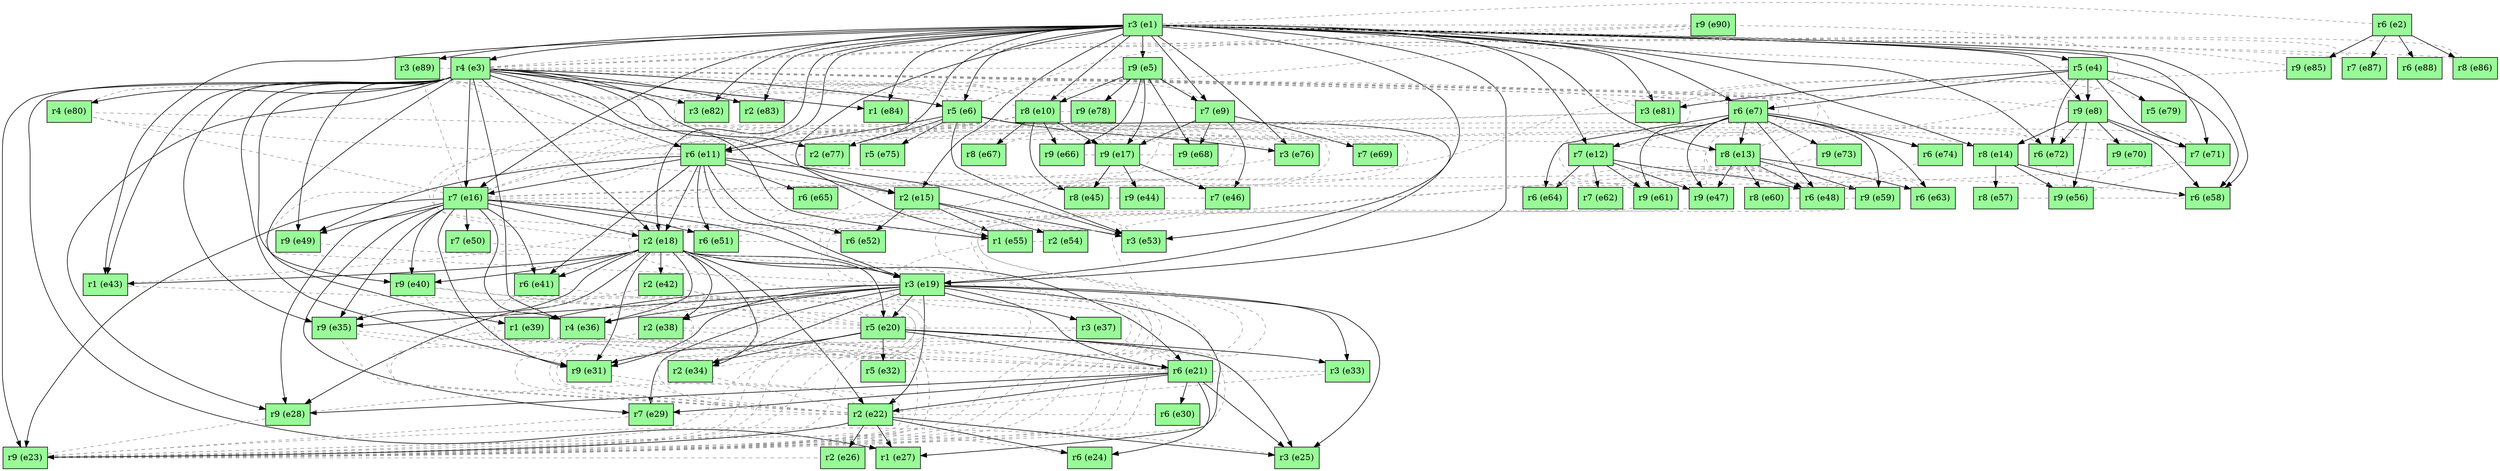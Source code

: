 digraph test {
  e1 -> e53;
  e1 -> e16;
  e1 -> e71;
  e1 -> e12;
  e1 -> e76;
  e1 -> e9;
  e1 -> e81;
  e1 -> e82;
  e1 -> e89;
  e1 -> e6;
  e1 -> e4;
  e1 -> e18;
  e1 -> e15;
  e1 -> e14;
  e1 -> e13;
  e1 -> e77;
  e1 -> e10;
  e1 -> e83;
  e1 -> e84;
  e1 -> e3;
  e1 -> e11;
  e1 -> e8;
  e1 -> e7;
  e1 -> e5;
  e1 -> e58;
  e1 -> e72;
  e1 -> e19;
  e1 -> e43;
  e1 -> e55;
  e2 -> e87;
  e2 -> e88;
  e2 -> e85;
  e2 -> e86;
  e3 -> e16;
  e3 -> e80;
  e3 -> e23;
  e3 -> e27;
  e3 -> e28;
  e3 -> e31;
  e3 -> e35;
  e3 -> e36;
  e3 -> e39;
  e3 -> e40;
  e3 -> e43;
  e3 -> e49;
  e3 -> e55;
  e3 -> e84;
  e3 -> e18;
  e3 -> e15;
  e3 -> e77;
  e3 -> e83;
  e3 -> e6;
  e3 -> e82;
  e3 -> e11;
  e4 -> e8;
  e4 -> e7;
  e4 -> e79;
  e4 -> e58;
  e4 -> e71;
  e4 -> e72;
  e4 -> e81;
  e5 -> e68;
  e5 -> e78;
  e5 -> e10;
  e5 -> e17;
  e5 -> e66;
  e5 -> e9;
  e6 -> e11;
  e6 -> e75;
  e6 -> e77;
  e6 -> e76;
  e6 -> e19;
  e6 -> e53;
  e7 -> e63;
  e7 -> e12;
  e7 -> e74;
  e7 -> e61;
  e7 -> e64;
  e7 -> e73;
  e7 -> e13;
  e7 -> e59;
  e7 -> e48;
  e7 -> e47;
  e8 -> e70;
  e8 -> e14;
  e8 -> e56;
  e8 -> e71;
  e8 -> e72;
  e8 -> e58;
  e9 -> e46;
  e9 -> e69;
  e9 -> e17;
  e9 -> e68;
  e10 -> e17;
  e10 -> e66;
  e10 -> e67;
  e10 -> e45;
  e11 -> e52;
  e11 -> e53;
  e11 -> e16;
  e11 -> e65;
  e11 -> e49;
  e11 -> e51;
  e11 -> e18;
  e11 -> e15;
  e11 -> e41;
  e11 -> e19;
  e12 -> e62;
  e12 -> e48;
  e12 -> e64;
  e12 -> e47;
  e12 -> e61;
  e13 -> e47;
  e13 -> e48;
  e13 -> e59;
  e13 -> e60;
  e13 -> e63;
  e14 -> e56;
  e14 -> e57;
  e14 -> e58;
  e15 -> e52;
  e15 -> e54;
  e15 -> e53;
  e15 -> e55;
  e16 -> e19;
  e16 -> e50;
  e16 -> e41;
  e16 -> e51;
  e16 -> e23;
  e16 -> e28;
  e16 -> e29;
  e16 -> e31;
  e16 -> e35;
  e16 -> e36;
  e16 -> e40;
  e16 -> e49;
  e16 -> e18;
  e17 -> e44;
  e17 -> e45;
  e17 -> e46;
  e18 -> e31;
  e18 -> e21;
  e18 -> e34;
  e18 -> e35;
  e18 -> e36;
  e18 -> e38;
  e18 -> e40;
  e18 -> e41;
  e18 -> e42;
  e18 -> e20;
  e18 -> e19;
  e18 -> e43;
  e18 -> e28;
  e18 -> e22;
  e19 -> e25;
  e19 -> e29;
  e19 -> e33;
  e19 -> e37;
  e19 -> e20;
  e19 -> e22;
  e19 -> e34;
  e19 -> e38;
  e19 -> e39;
  e19 -> e36;
  e19 -> e31;
  e19 -> e21;
  e19 -> e35;
  e19 -> e27;
  e20 -> e31;
  e20 -> e21;
  e20 -> e32;
  e20 -> e34;
  e20 -> e33;
  e20 -> e25;
  e21 -> e24;
  e21 -> e25;
  e21 -> e29;
  e21 -> e30;
  e21 -> e28;
  e21 -> e22;
  e22 -> e23;
  e22 -> e24;
  e22 -> e26;
  e22 -> e25;
  e22 -> e27;

//conflicts
  e1 -> e2 [arrowhead=none color=gray60 style=dashed constraint=false];
  e1 -> e86 [arrowhead=none color=gray60 style=dashed constraint=false];
  e1 -> e87 [arrowhead=none color=gray60 style=dashed constraint=false];
  e1 -> e90 [arrowhead=none color=gray60 style=dashed constraint=false];
  e3 -> e4 [arrowhead=none color=gray60 style=dashed constraint=false];
  e3 -> e5 [arrowhead=none color=gray60 style=dashed constraint=false];
  e3 -> e7 [arrowhead=none color=gray60 style=dashed constraint=false];
  e3 -> e8 [arrowhead=none color=gray60 style=dashed constraint=false];
  e3 -> e9 [arrowhead=none color=gray60 style=dashed constraint=false];
  e3 -> e12 [arrowhead=none color=gray60 style=dashed constraint=false];
  e3 -> e13 [arrowhead=none color=gray60 style=dashed constraint=false];
  e3 -> e47 [arrowhead=none color=gray60 style=dashed constraint=false];
  e3 -> e59 [arrowhead=none color=gray60 style=dashed constraint=false];
  e3 -> e61 [arrowhead=none color=gray60 style=dashed constraint=false];
  e3 -> e71 [arrowhead=none color=gray60 style=dashed constraint=false];
  e3 -> e73 [arrowhead=none color=gray60 style=dashed constraint=false];
  e3 -> e85 [arrowhead=none color=gray60 style=dashed constraint=false];
  e3 -> e86 [arrowhead=none color=gray60 style=dashed constraint=false];
  e3 -> e87 [arrowhead=none color=gray60 style=dashed constraint=false];
  e3 -> e89 [arrowhead=none color=gray60 style=dashed constraint=false];
  e3 -> e90 [arrowhead=none color=gray60 style=dashed constraint=false];
  e6 -> e9 [arrowhead=none color=gray60 style=dashed constraint=false];
  e6 -> e80 [arrowhead=none color=gray60 style=dashed constraint=false];
  e6 -> e82 [arrowhead=none color=gray60 style=dashed constraint=false];
  e6 -> e83 [arrowhead=none color=gray60 style=dashed constraint=false];
  e6 -> e89 [arrowhead=none color=gray60 style=dashed constraint=false];
  e6 -> e90 [arrowhead=none color=gray60 style=dashed constraint=false];
  e10 -> e13 [arrowhead=none color=gray60 style=dashed constraint=false];
  e10 -> e14 [arrowhead=none color=gray60 style=dashed constraint=false];
  e10 -> e15 [arrowhead=none color=gray60 style=dashed constraint=false];
  e10 -> e18 [arrowhead=none color=gray60 style=dashed constraint=false];
  e10 -> e19 [arrowhead=none color=gray60 style=dashed constraint=false];
  e10 -> e43 [arrowhead=none color=gray60 style=dashed constraint=false];
  e10 -> e53 [arrowhead=none color=gray60 style=dashed constraint=false];
  e10 -> e55 [arrowhead=none color=gray60 style=dashed constraint=false];
  e10 -> e68 [arrowhead=none color=gray60 style=dashed constraint=false];
  e10 -> e76 [arrowhead=none color=gray60 style=dashed constraint=false];
  e10 -> e77 [arrowhead=none color=gray60 style=dashed constraint=false];
  e10 -> e78 [arrowhead=none color=gray60 style=dashed constraint=false];
  e10 -> e81 [arrowhead=none color=gray60 style=dashed constraint=false];
  e10 -> e82 [arrowhead=none color=gray60 style=dashed constraint=false];
  e10 -> e83 [arrowhead=none color=gray60 style=dashed constraint=false];
  e10 -> e84 [arrowhead=none color=gray60 style=dashed constraint=false];
  e10 -> e89 [arrowhead=none color=gray60 style=dashed constraint=false];
  e11 -> e58 [arrowhead=none color=gray60 style=dashed constraint=false];
  e11 -> e71 [arrowhead=none color=gray60 style=dashed constraint=false];
  e11 -> e72 [arrowhead=none color=gray60 style=dashed constraint=false];
  e11 -> e75 [arrowhead=none color=gray60 style=dashed constraint=false];
  e11 -> e76 [arrowhead=none color=gray60 style=dashed constraint=false];
  e11 -> e77 [arrowhead=none color=gray60 style=dashed constraint=false];
  e11 -> e80 [arrowhead=none color=gray60 style=dashed constraint=false];
  e11 -> e81 [arrowhead=none color=gray60 style=dashed constraint=false];
  e11 -> e82 [arrowhead=none color=gray60 style=dashed constraint=false];
  e11 -> e83 [arrowhead=none color=gray60 style=dashed constraint=false];
  e11 -> e89 [arrowhead=none color=gray60 style=dashed constraint=false];
  e11 -> e90 [arrowhead=none color=gray60 style=dashed constraint=false];
  e16 -> e52 [arrowhead=none color=gray60 style=dashed constraint=false];
  e16 -> e53 [arrowhead=none color=gray60 style=dashed constraint=false];
  e16 -> e65 [arrowhead=none color=gray60 style=dashed constraint=false];
  e16 -> e71 [arrowhead=none color=gray60 style=dashed constraint=false];
  e16 -> e76 [arrowhead=none color=gray60 style=dashed constraint=false];
  e16 -> e80 [arrowhead=none color=gray60 style=dashed constraint=false];
  e16 -> e81 [arrowhead=none color=gray60 style=dashed constraint=false];
  e16 -> e82 [arrowhead=none color=gray60 style=dashed constraint=false];
  e16 -> e89 [arrowhead=none color=gray60 style=dashed constraint=false];
  e17 -> e66 [arrowhead=none color=gray60 style=dashed constraint=false];
  e17 -> e67 [arrowhead=none color=gray60 style=dashed constraint=false];
  e17 -> e68 [arrowhead=none color=gray60 style=dashed constraint=false];
  e17 -> e69 [arrowhead=none color=gray60 style=dashed constraint=false];
  e17 -> e78 [arrowhead=none color=gray60 style=dashed constraint=false];
  e20 -> e35 [arrowhead=none color=gray60 style=dashed constraint=false];
  e20 -> e36 [arrowhead=none color=gray60 style=dashed constraint=false];
  e20 -> e37 [arrowhead=none color=gray60 style=dashed constraint=false];
  e20 -> e38 [arrowhead=none color=gray60 style=dashed constraint=false];
  e20 -> e40 [arrowhead=none color=gray60 style=dashed constraint=false];
  e20 -> e41 [arrowhead=none color=gray60 style=dashed constraint=false];
  e20 -> e42 [arrowhead=none color=gray60 style=dashed constraint=false];
  e21 -> e31 [arrowhead=none color=gray60 style=dashed constraint=false];
  e21 -> e32 [arrowhead=none color=gray60 style=dashed constraint=false];
  e21 -> e33 [arrowhead=none color=gray60 style=dashed constraint=false];
  e21 -> e34 [arrowhead=none color=gray60 style=dashed constraint=false];
  e21 -> e35 [arrowhead=none color=gray60 style=dashed constraint=false];
  e21 -> e36 [arrowhead=none color=gray60 style=dashed constraint=false];
  e21 -> e37 [arrowhead=none color=gray60 style=dashed constraint=false];
  e21 -> e38 [arrowhead=none color=gray60 style=dashed constraint=false];
  e21 -> e40 [arrowhead=none color=gray60 style=dashed constraint=false];
  e21 -> e41 [arrowhead=none color=gray60 style=dashed constraint=false];
  e21 -> e42 [arrowhead=none color=gray60 style=dashed constraint=false];
  e22 -> e28 [arrowhead=none color=gray60 style=dashed constraint=false];
  e22 -> e29 [arrowhead=none color=gray60 style=dashed constraint=false];
  e22 -> e30 [arrowhead=none color=gray60 style=dashed constraint=false];
  e22 -> e31 [arrowhead=none color=gray60 style=dashed constraint=false];
  e22 -> e33 [arrowhead=none color=gray60 style=dashed constraint=false];
  e22 -> e34 [arrowhead=none color=gray60 style=dashed constraint=false];
  e22 -> e35 [arrowhead=none color=gray60 style=dashed constraint=false];
  e22 -> e36 [arrowhead=none color=gray60 style=dashed constraint=false];
  e22 -> e37 [arrowhead=none color=gray60 style=dashed constraint=false];
  e22 -> e38 [arrowhead=none color=gray60 style=dashed constraint=false];
  e22 -> e39 [arrowhead=none color=gray60 style=dashed constraint=false];
  e22 -> e40 [arrowhead=none color=gray60 style=dashed constraint=false];
  e22 -> e42 [arrowhead=none color=gray60 style=dashed constraint=false];
  e23 -> e24 [arrowhead=none color=gray60 style=dashed constraint=false];
  e23 -> e25 [arrowhead=none color=gray60 style=dashed constraint=false];
  e23 -> e26 [arrowhead=none color=gray60 style=dashed constraint=false];
  e23 -> e27 [arrowhead=none color=gray60 style=dashed constraint=false];
  e23 -> e28 [arrowhead=none color=gray60 style=dashed constraint=false];
  e23 -> e29 [arrowhead=none color=gray60 style=dashed constraint=false];
  e23 -> e31 [arrowhead=none color=gray60 style=dashed constraint=false];
  e23 -> e35 [arrowhead=none color=gray60 style=dashed constraint=false];
  e23 -> e36 [arrowhead=none color=gray60 style=dashed constraint=false];
  e23 -> e39 [arrowhead=none color=gray60 style=dashed constraint=false];
  e23 -> e40 [arrowhead=none color=gray60 style=dashed constraint=false];
  e23 -> e43 [arrowhead=none color=gray60 style=dashed constraint=false];
  e23 -> e47 [arrowhead=none color=gray60 style=dashed constraint=false];
  e23 -> e49 [arrowhead=none color=gray60 style=dashed constraint=false];
  e23 -> e50 [arrowhead=none color=gray60 style=dashed constraint=false];
  e23 -> e55 [arrowhead=none color=gray60 style=dashed constraint=false];
  e23 -> e59 [arrowhead=none color=gray60 style=dashed constraint=false];
  e23 -> e61 [arrowhead=none color=gray60 style=dashed constraint=false];
  e23 -> e73 [arrowhead=none color=gray60 style=dashed constraint=false];
  e23 -> e80 [arrowhead=none color=gray60 style=dashed constraint=false];
  e23 -> e84 [arrowhead=none color=gray60 style=dashed constraint=false];
  e23 -> e85 [arrowhead=none color=gray60 style=dashed constraint=false];
  e23 -> e90 [arrowhead=none color=gray60 style=dashed constraint=false];
  e44 -> e45 [arrowhead=none color=gray60 style=dashed constraint=false];
  e44 -> e46 [arrowhead=none color=gray60 style=dashed constraint=false];
  e48 -> e59 [arrowhead=none color=gray60 style=dashed constraint=false];
  e48 -> e60 [arrowhead=none color=gray60 style=dashed constraint=false];
  e48 -> e61 [arrowhead=none color=gray60 style=dashed constraint=false];
  e48 -> e62 [arrowhead=none color=gray60 style=dashed constraint=false];
  e48 -> e63 [arrowhead=none color=gray60 style=dashed constraint=false];
  e48 -> e64 [arrowhead=none color=gray60 style=dashed constraint=false];
  e48 -> e73 [arrowhead=none color=gray60 style=dashed constraint=false];
  e48 -> e74 [arrowhead=none color=gray60 style=dashed constraint=false];
  e51 -> e52 [arrowhead=none color=gray60 style=dashed constraint=false];
  e51 -> e53 [arrowhead=none color=gray60 style=dashed constraint=false];
  e51 -> e65 [arrowhead=none color=gray60 style=dashed constraint=false];
  e54 -> e55 [arrowhead=none color=gray60 style=dashed constraint=false];
  e56 -> e57 [arrowhead=none color=gray60 style=dashed constraint=false];
  e56 -> e58 [arrowhead=none color=gray60 style=dashed constraint=false];
  e56 -> e70 [arrowhead=none color=gray60 style=dashed constraint=false];
  e56 -> e71 [arrowhead=none color=gray60 style=dashed constraint=false];
  e56 -> e72 [arrowhead=none color=gray60 style=dashed constraint=false];
  e79 -> e81 [arrowhead=none color=gray60 style=dashed constraint=false];

  e1 [fillcolor=palegreen label="r3 (e1)" shape=box style=filled];
  e2 [fillcolor=palegreen label="r6 (e2)" shape=box style=filled];
  e3 [fillcolor=palegreen label="r4 (e3)" shape=box style=filled];
  e4 [fillcolor=palegreen label="r5 (e4)" shape=box style=filled];
  e5 [fillcolor=palegreen label="r9 (e5)" shape=box style=filled];
  e6 [fillcolor=palegreen label="r5 (e6)" shape=box style=filled];
  e7 [fillcolor=palegreen label="r6 (e7)" shape=box style=filled];
  e8 [fillcolor=palegreen label="r9 (e8)" shape=box style=filled];
  e9 [fillcolor=palegreen label="r7 (e9)" shape=box style=filled];
  e10 [fillcolor=palegreen label="r8 (e10)" shape=box style=filled];
  e11 [fillcolor=palegreen label="r6 (e11)" shape=box style=filled];
  e12 [fillcolor=palegreen label="r7 (e12)" shape=box style=filled];
  e13 [fillcolor=palegreen label="r8 (e13)" shape=box style=filled];
  e14 [fillcolor=palegreen label="r8 (e14)" shape=box style=filled];
  e15 [fillcolor=palegreen label="r2 (e15)" shape=box style=filled];
  e16 [fillcolor=palegreen label="r7 (e16)" shape=box style=filled];
  e17 [fillcolor=palegreen label="r9 (e17)" shape=box style=filled];
  e18 [fillcolor=palegreen label="r2 (e18)" shape=box style=filled];
  e19 [fillcolor=palegreen label="r3 (e19)" shape=box style=filled];
  e20 [fillcolor=palegreen label="r5 (e20)" shape=box style=filled];
  e21 [fillcolor=palegreen label="r6 (e21)" shape=box style=filled];
  e22 [fillcolor=palegreen label="r2 (e22)" shape=box style=filled];
  e23 [fillcolor=palegreen label="r9 (e23)" shape=box style=filled];
  e24 [fillcolor=palegreen label="r6 (e24)" shape=box style=filled];
  e25 [fillcolor=palegreen label="r3 (e25)" shape=box style=filled];
  e26 [fillcolor=palegreen label="r2 (e26)" shape=box style=filled];
  e27 [fillcolor=palegreen label="r1 (e27)" shape=box style=filled];
  e28 [fillcolor=palegreen label="r9 (e28)" shape=box style=filled];
  e29 [fillcolor=palegreen label="r7 (e29)" shape=box style=filled];
  e30 [fillcolor=palegreen label="r6 (e30)" shape=box style=filled];
  e31 [fillcolor=palegreen label="r9 (e31)" shape=box style=filled];
  e32 [fillcolor=palegreen label="r5 (e32)" shape=box style=filled];
  e33 [fillcolor=palegreen label="r3 (e33)" shape=box style=filled];
  e34 [fillcolor=palegreen label="r2 (e34)" shape=box style=filled];
  e35 [fillcolor=palegreen label="r9 (e35)" shape=box style=filled];
  e36 [fillcolor=palegreen label="r4 (e36)" shape=box style=filled];
  e37 [fillcolor=palegreen label="r3 (e37)" shape=box style=filled];
  e38 [fillcolor=palegreen label="r2 (e38)" shape=box style=filled];
  e39 [fillcolor=palegreen label="r1 (e39)" shape=box style=filled];
  e40 [fillcolor=palegreen label="r9 (e40)" shape=box style=filled];
  e41 [fillcolor=palegreen label="r6 (e41)" shape=box style=filled];
  e42 [fillcolor=palegreen label="r2 (e42)" shape=box style=filled];
  e43 [fillcolor=palegreen label="r1 (e43)" shape=box style=filled];
  e44 [fillcolor=palegreen label="r9 (e44)" shape=box style=filled];
  e45 [fillcolor=palegreen label="r8 (e45)" shape=box style=filled];
  e46 [fillcolor=palegreen label="r7 (e46)" shape=box style=filled];
  e47 [fillcolor=palegreen label="r9 (e47)" shape=box style=filled];
  e48 [fillcolor=palegreen label="r6 (e48)" shape=box style=filled];
  e49 [fillcolor=palegreen label="r9 (e49)" shape=box style=filled];
  e50 [fillcolor=palegreen label="r7 (e50)" shape=box style=filled];
  e51 [fillcolor=palegreen label="r6 (e51)" shape=box style=filled];
  e52 [fillcolor=palegreen label="r6 (e52)" shape=box style=filled];
  e53 [fillcolor=palegreen label="r3 (e53)" shape=box style=filled];
  e54 [fillcolor=palegreen label="r2 (e54)" shape=box style=filled];
  e55 [fillcolor=palegreen label="r1 (e55)" shape=box style=filled];
  e56 [fillcolor=palegreen label="r9 (e56)" shape=box style=filled];
  e57 [fillcolor=palegreen label="r8 (e57)" shape=box style=filled];
  e58 [fillcolor=palegreen label="r6 (e58)" shape=box style=filled];
  e59 [fillcolor=palegreen label="r9 (e59)" shape=box style=filled];
  e60 [fillcolor=palegreen label="r8 (e60)" shape=box style=filled];
  e61 [fillcolor=palegreen label="r9 (e61)" shape=box style=filled];
  e62 [fillcolor=palegreen label="r7 (e62)" shape=box style=filled];
  e63 [fillcolor=palegreen label="r6 (e63)" shape=box style=filled];
  e64 [fillcolor=palegreen label="r6 (e64)" shape=box style=filled];
  e65 [fillcolor=palegreen label="r6 (e65)" shape=box style=filled];
  e66 [fillcolor=palegreen label="r9 (e66)" shape=box style=filled];
  e67 [fillcolor=palegreen label="r8 (e67)" shape=box style=filled];
  e68 [fillcolor=palegreen label="r9 (e68)" shape=box style=filled];
  e69 [fillcolor=palegreen label="r7 (e69)" shape=box style=filled];
  e70 [fillcolor=palegreen label="r9 (e70)" shape=box style=filled];
  e71 [fillcolor=palegreen label="r7 (e71)" shape=box style=filled];
  e72 [fillcolor=palegreen label="r6 (e72)" shape=box style=filled];
  e73 [fillcolor=palegreen label="r9 (e73)" shape=box style=filled];
  e74 [fillcolor=palegreen label="r6 (e74)" shape=box style=filled];
  e75 [fillcolor=palegreen label="r5 (e75)" shape=box style=filled];
  e76 [fillcolor=palegreen label="r3 (e76)" shape=box style=filled];
  e77 [fillcolor=palegreen label="r2 (e77)" shape=box style=filled];
  e78 [fillcolor=palegreen label="r9 (e78)" shape=box style=filled];
  e79 [fillcolor=palegreen label="r5 (e79)" shape=box style=filled];
  e80 [fillcolor=palegreen label="r4 (e80)" shape=box style=filled];
  e81 [fillcolor=palegreen label="r3 (e81)" shape=box style=filled];
  e82 [fillcolor=palegreen label="r3 (e82)" shape=box style=filled];
  e83 [fillcolor=palegreen label="r2 (e83)" shape=box style=filled];
  e84 [fillcolor=palegreen label="r1 (e84)" shape=box style=filled];
  e85 [fillcolor=palegreen label="r9 (e85)" shape=box style=filled];
  e86 [fillcolor=palegreen label="r8 (e86)" shape=box style=filled];
  e87 [fillcolor=palegreen label="r7 (e87)" shape=box style=filled];
  e88 [fillcolor=palegreen label="r6 (e88)" shape=box style=filled];
  e89 [fillcolor=palegreen label="r3 (e89)" shape=box style=filled];
  e90 [fillcolor=palegreen label="r9 (e90)" shape=box style=filled];
}
